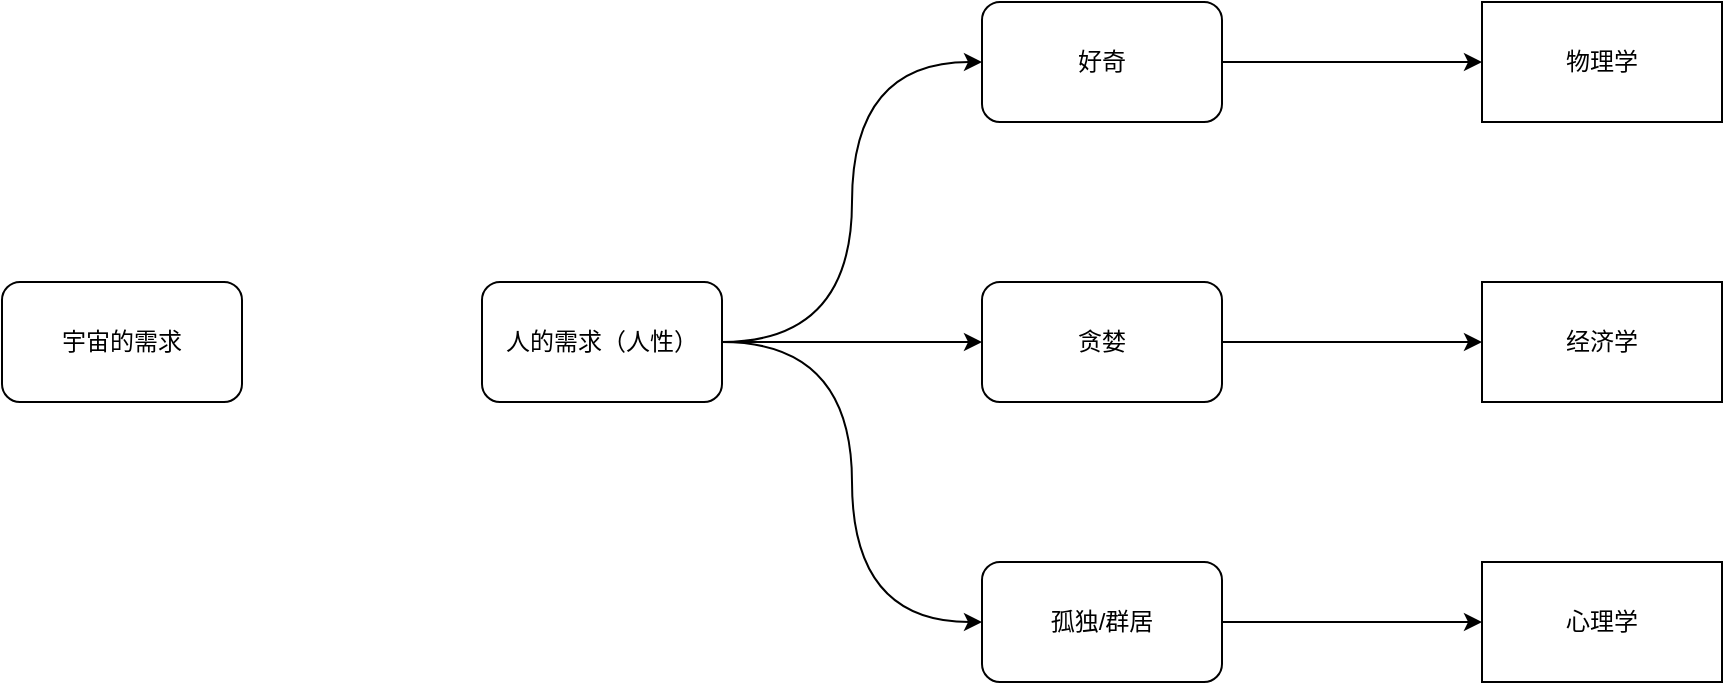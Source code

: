 <mxfile version="21.3.3" type="github">
  <diagram name="Page-1" id="5V0ELaI8BsF4lh8QCdKG">
    <mxGraphModel dx="2570" dy="591" grid="1" gridSize="10" guides="1" tooltips="1" connect="1" arrows="1" fold="1" page="1" pageScale="1" pageWidth="850" pageHeight="1100" math="0" shadow="0">
      <root>
        <mxCell id="0" />
        <mxCell id="1" parent="0" />
        <mxCell id="bVIyiC9Isf75oxey4C8N-1" value="宇宙的需求" style="rounded=1;whiteSpace=wrap;html=1;" vertex="1" parent="1">
          <mxGeometry x="-670" y="290" width="120" height="60" as="geometry" />
        </mxCell>
        <mxCell id="bVIyiC9Isf75oxey4C8N-5" style="edgeStyle=orthogonalEdgeStyle;rounded=0;orthogonalLoop=1;jettySize=auto;html=1;exitX=1;exitY=0.5;exitDx=0;exitDy=0;entryX=0;entryY=0.5;entryDx=0;entryDy=0;curved=1;" edge="1" parent="1" source="bVIyiC9Isf75oxey4C8N-2" target="bVIyiC9Isf75oxey4C8N-4">
          <mxGeometry relative="1" as="geometry" />
        </mxCell>
        <mxCell id="bVIyiC9Isf75oxey4C8N-8" style="edgeStyle=orthogonalEdgeStyle;rounded=0;orthogonalLoop=1;jettySize=auto;html=1;exitX=1;exitY=0.5;exitDx=0;exitDy=0;entryX=0;entryY=0.5;entryDx=0;entryDy=0;curved=1;" edge="1" parent="1" source="bVIyiC9Isf75oxey4C8N-2" target="bVIyiC9Isf75oxey4C8N-3">
          <mxGeometry relative="1" as="geometry" />
        </mxCell>
        <mxCell id="bVIyiC9Isf75oxey4C8N-12" style="edgeStyle=orthogonalEdgeStyle;rounded=0;orthogonalLoop=1;jettySize=auto;html=1;exitX=1;exitY=0.5;exitDx=0;exitDy=0;entryX=0;entryY=0.5;entryDx=0;entryDy=0;curved=1;" edge="1" parent="1" source="bVIyiC9Isf75oxey4C8N-2" target="bVIyiC9Isf75oxey4C8N-10">
          <mxGeometry relative="1" as="geometry" />
        </mxCell>
        <mxCell id="bVIyiC9Isf75oxey4C8N-2" value="人的需求（人性）" style="rounded=1;whiteSpace=wrap;html=1;" vertex="1" parent="1">
          <mxGeometry x="-430" y="290" width="120" height="60" as="geometry" />
        </mxCell>
        <mxCell id="bVIyiC9Isf75oxey4C8N-13" style="edgeStyle=orthogonalEdgeStyle;curved=1;rounded=0;orthogonalLoop=1;jettySize=auto;html=1;exitX=1;exitY=0.5;exitDx=0;exitDy=0;entryX=0;entryY=0.5;entryDx=0;entryDy=0;" edge="1" parent="1" source="bVIyiC9Isf75oxey4C8N-3" target="bVIyiC9Isf75oxey4C8N-9">
          <mxGeometry relative="1" as="geometry" />
        </mxCell>
        <mxCell id="bVIyiC9Isf75oxey4C8N-3" value="好奇" style="rounded=1;whiteSpace=wrap;html=1;" vertex="1" parent="1">
          <mxGeometry x="-180" y="150" width="120" height="60" as="geometry" />
        </mxCell>
        <mxCell id="bVIyiC9Isf75oxey4C8N-7" style="edgeStyle=orthogonalEdgeStyle;rounded=0;orthogonalLoop=1;jettySize=auto;html=1;exitX=1;exitY=0.5;exitDx=0;exitDy=0;entryX=0;entryY=0.5;entryDx=0;entryDy=0;curved=1;" edge="1" parent="1" source="bVIyiC9Isf75oxey4C8N-4" target="bVIyiC9Isf75oxey4C8N-6">
          <mxGeometry relative="1" as="geometry" />
        </mxCell>
        <mxCell id="bVIyiC9Isf75oxey4C8N-4" value="贪婪" style="rounded=1;whiteSpace=wrap;html=1;" vertex="1" parent="1">
          <mxGeometry x="-180" y="290" width="120" height="60" as="geometry" />
        </mxCell>
        <mxCell id="bVIyiC9Isf75oxey4C8N-6" value="经济学" style="rounded=0;whiteSpace=wrap;html=1;" vertex="1" parent="1">
          <mxGeometry x="70" y="290" width="120" height="60" as="geometry" />
        </mxCell>
        <mxCell id="bVIyiC9Isf75oxey4C8N-9" value="物理学" style="rounded=0;whiteSpace=wrap;html=1;" vertex="1" parent="1">
          <mxGeometry x="70" y="150" width="120" height="60" as="geometry" />
        </mxCell>
        <mxCell id="bVIyiC9Isf75oxey4C8N-14" style="edgeStyle=orthogonalEdgeStyle;curved=1;rounded=0;orthogonalLoop=1;jettySize=auto;html=1;exitX=1;exitY=0.5;exitDx=0;exitDy=0;" edge="1" parent="1" source="bVIyiC9Isf75oxey4C8N-10" target="bVIyiC9Isf75oxey4C8N-11">
          <mxGeometry relative="1" as="geometry" />
        </mxCell>
        <mxCell id="bVIyiC9Isf75oxey4C8N-10" value="孤独/群居" style="rounded=1;whiteSpace=wrap;html=1;" vertex="1" parent="1">
          <mxGeometry x="-180" y="430" width="120" height="60" as="geometry" />
        </mxCell>
        <mxCell id="bVIyiC9Isf75oxey4C8N-11" value="心理学" style="rounded=0;whiteSpace=wrap;html=1;" vertex="1" parent="1">
          <mxGeometry x="70" y="430" width="120" height="60" as="geometry" />
        </mxCell>
      </root>
    </mxGraphModel>
  </diagram>
</mxfile>
